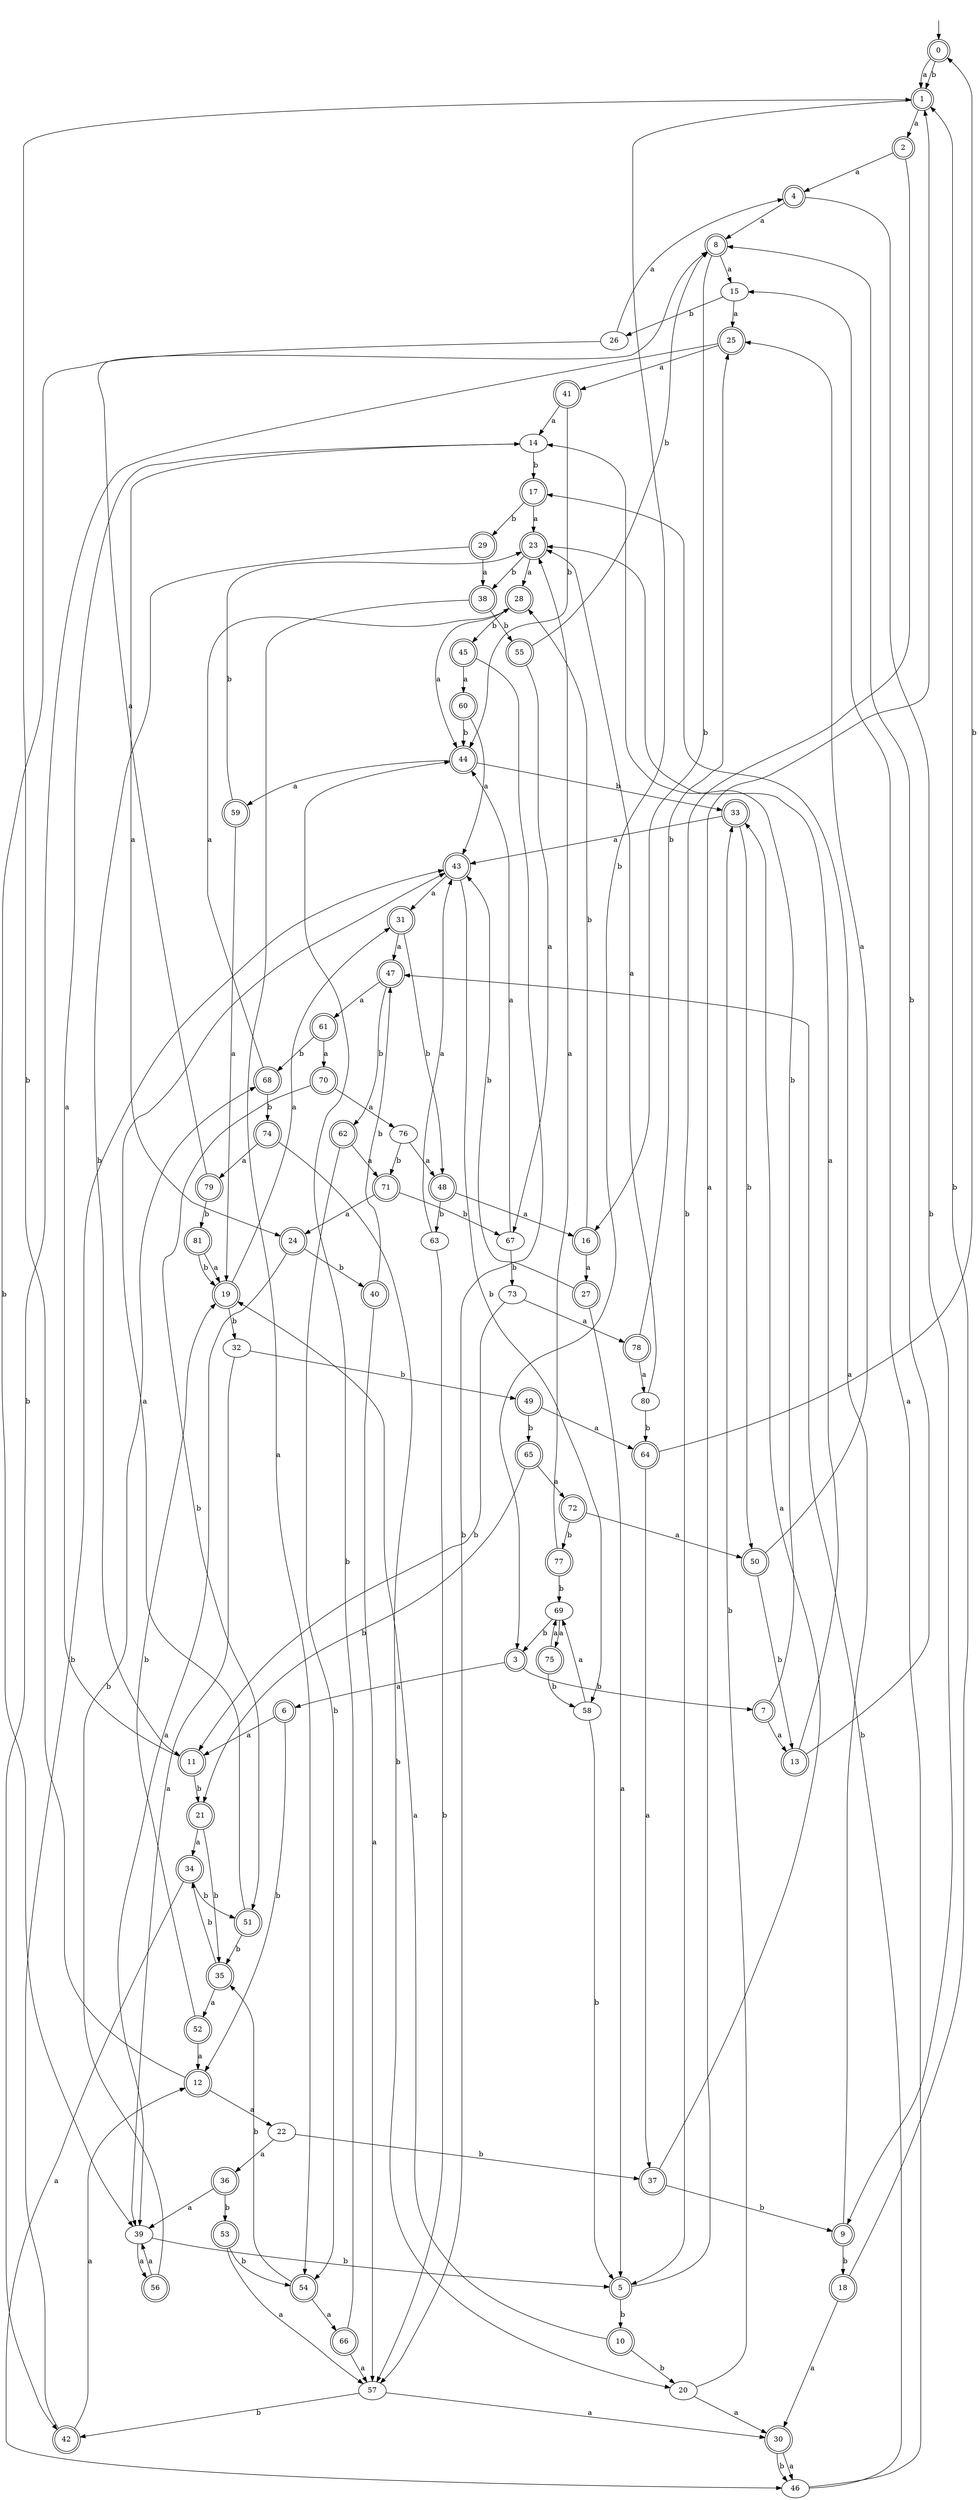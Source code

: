 digraph RandomDFA {
  __start0 [label="", shape=none];
  __start0 -> 0 [label=""];
  0 [shape=circle] [shape=doublecircle]
  0 -> 1 [label="a"]
  0 -> 1 [label="b"]
  1 [shape=doublecircle]
  1 -> 2 [label="a"]
  1 -> 3 [label="b"]
  2 [shape=doublecircle]
  2 -> 4 [label="a"]
  2 -> 5 [label="b"]
  3 [shape=doublecircle]
  3 -> 6 [label="a"]
  3 -> 7 [label="b"]
  4 [shape=doublecircle]
  4 -> 8 [label="a"]
  4 -> 9 [label="b"]
  5 [shape=doublecircle]
  5 -> 1 [label="a"]
  5 -> 10 [label="b"]
  6 [shape=doublecircle]
  6 -> 11 [label="a"]
  6 -> 12 [label="b"]
  7 [shape=doublecircle]
  7 -> 13 [label="a"]
  7 -> 14 [label="b"]
  8 [shape=doublecircle]
  8 -> 15 [label="a"]
  8 -> 16 [label="b"]
  9 [shape=doublecircle]
  9 -> 17 [label="a"]
  9 -> 18 [label="b"]
  10 [shape=doublecircle]
  10 -> 19 [label="a"]
  10 -> 20 [label="b"]
  11 [shape=doublecircle]
  11 -> 14 [label="a"]
  11 -> 21 [label="b"]
  12 [shape=doublecircle]
  12 -> 22 [label="a"]
  12 -> 1 [label="b"]
  13 [shape=doublecircle]
  13 -> 23 [label="a"]
  13 -> 8 [label="b"]
  14
  14 -> 24 [label="a"]
  14 -> 17 [label="b"]
  15
  15 -> 25 [label="a"]
  15 -> 26 [label="b"]
  16 [shape=doublecircle]
  16 -> 27 [label="a"]
  16 -> 28 [label="b"]
  17 [shape=doublecircle]
  17 -> 23 [label="a"]
  17 -> 29 [label="b"]
  18 [shape=doublecircle]
  18 -> 30 [label="a"]
  18 -> 1 [label="b"]
  19 [shape=doublecircle]
  19 -> 31 [label="a"]
  19 -> 32 [label="b"]
  20
  20 -> 30 [label="a"]
  20 -> 33 [label="b"]
  21 [shape=doublecircle]
  21 -> 34 [label="a"]
  21 -> 35 [label="b"]
  22
  22 -> 36 [label="a"]
  22 -> 37 [label="b"]
  23 [shape=doublecircle]
  23 -> 28 [label="a"]
  23 -> 38 [label="b"]
  24 [shape=doublecircle]
  24 -> 39 [label="a"]
  24 -> 40 [label="b"]
  25 [shape=doublecircle]
  25 -> 41 [label="a"]
  25 -> 42 [label="b"]
  26
  26 -> 4 [label="a"]
  26 -> 39 [label="b"]
  27 [shape=doublecircle]
  27 -> 5 [label="a"]
  27 -> 43 [label="b"]
  28 [shape=doublecircle]
  28 -> 44 [label="a"]
  28 -> 45 [label="b"]
  29 [shape=doublecircle]
  29 -> 38 [label="a"]
  29 -> 11 [label="b"]
  30 [shape=doublecircle]
  30 -> 46 [label="a"]
  30 -> 46 [label="b"]
  31 [shape=doublecircle]
  31 -> 47 [label="a"]
  31 -> 48 [label="b"]
  32
  32 -> 39 [label="a"]
  32 -> 49 [label="b"]
  33 [shape=doublecircle]
  33 -> 43 [label="a"]
  33 -> 50 [label="b"]
  34 [shape=doublecircle]
  34 -> 46 [label="a"]
  34 -> 51 [label="b"]
  35 [shape=doublecircle]
  35 -> 52 [label="a"]
  35 -> 34 [label="b"]
  36 [shape=doublecircle]
  36 -> 39 [label="a"]
  36 -> 53 [label="b"]
  37 [shape=doublecircle]
  37 -> 33 [label="a"]
  37 -> 9 [label="b"]
  38 [shape=doublecircle]
  38 -> 54 [label="a"]
  38 -> 55 [label="b"]
  39
  39 -> 56 [label="a"]
  39 -> 5 [label="b"]
  40 [shape=doublecircle]
  40 -> 57 [label="a"]
  40 -> 47 [label="b"]
  41 [shape=doublecircle]
  41 -> 14 [label="a"]
  41 -> 44 [label="b"]
  42 [shape=doublecircle]
  42 -> 12 [label="a"]
  42 -> 43 [label="b"]
  43 [shape=doublecircle]
  43 -> 31 [label="a"]
  43 -> 58 [label="b"]
  44 [shape=doublecircle]
  44 -> 59 [label="a"]
  44 -> 33 [label="b"]
  45 [shape=doublecircle]
  45 -> 60 [label="a"]
  45 -> 57 [label="b"]
  46
  46 -> 15 [label="a"]
  46 -> 47 [label="b"]
  47 [shape=doublecircle]
  47 -> 61 [label="a"]
  47 -> 62 [label="b"]
  48 [shape=doublecircle]
  48 -> 16 [label="a"]
  48 -> 63 [label="b"]
  49 [shape=doublecircle]
  49 -> 64 [label="a"]
  49 -> 65 [label="b"]
  50 [shape=doublecircle]
  50 -> 25 [label="a"]
  50 -> 13 [label="b"]
  51 [shape=doublecircle]
  51 -> 43 [label="a"]
  51 -> 35 [label="b"]
  52 [shape=doublecircle]
  52 -> 12 [label="a"]
  52 -> 19 [label="b"]
  53 [shape=doublecircle]
  53 -> 57 [label="a"]
  53 -> 54 [label="b"]
  54 [shape=doublecircle]
  54 -> 66 [label="a"]
  54 -> 35 [label="b"]
  55 [shape=doublecircle]
  55 -> 67 [label="a"]
  55 -> 8 [label="b"]
  56 [shape=doublecircle]
  56 -> 39 [label="a"]
  56 -> 68 [label="b"]
  57
  57 -> 30 [label="a"]
  57 -> 42 [label="b"]
  58
  58 -> 69 [label="a"]
  58 -> 5 [label="b"]
  59 [shape=doublecircle]
  59 -> 19 [label="a"]
  59 -> 23 [label="b"]
  60 [shape=doublecircle]
  60 -> 43 [label="a"]
  60 -> 44 [label="b"]
  61 [shape=doublecircle]
  61 -> 70 [label="a"]
  61 -> 68 [label="b"]
  62 [shape=doublecircle]
  62 -> 71 [label="a"]
  62 -> 54 [label="b"]
  63
  63 -> 43 [label="a"]
  63 -> 57 [label="b"]
  64 [shape=doublecircle]
  64 -> 37 [label="a"]
  64 -> 0 [label="b"]
  65 [shape=doublecircle]
  65 -> 72 [label="a"]
  65 -> 21 [label="b"]
  66 [shape=doublecircle]
  66 -> 57 [label="a"]
  66 -> 44 [label="b"]
  67
  67 -> 44 [label="a"]
  67 -> 73 [label="b"]
  68 [shape=doublecircle]
  68 -> 28 [label="a"]
  68 -> 74 [label="b"]
  69
  69 -> 75 [label="a"]
  69 -> 3 [label="b"]
  70 [shape=doublecircle]
  70 -> 76 [label="a"]
  70 -> 51 [label="b"]
  71 [shape=doublecircle]
  71 -> 24 [label="a"]
  71 -> 67 [label="b"]
  72 [shape=doublecircle]
  72 -> 50 [label="a"]
  72 -> 77 [label="b"]
  73
  73 -> 78 [label="a"]
  73 -> 11 [label="b"]
  74 [shape=doublecircle]
  74 -> 79 [label="a"]
  74 -> 20 [label="b"]
  75 [shape=doublecircle]
  75 -> 69 [label="a"]
  75 -> 58 [label="b"]
  76
  76 -> 48 [label="a"]
  76 -> 71 [label="b"]
  77 [shape=doublecircle]
  77 -> 23 [label="a"]
  77 -> 69 [label="b"]
  78 [shape=doublecircle]
  78 -> 80 [label="a"]
  78 -> 25 [label="b"]
  79 [shape=doublecircle]
  79 -> 8 [label="a"]
  79 -> 81 [label="b"]
  80
  80 -> 23 [label="a"]
  80 -> 64 [label="b"]
  81 [shape=doublecircle]
  81 -> 19 [label="a"]
  81 -> 19 [label="b"]
}
